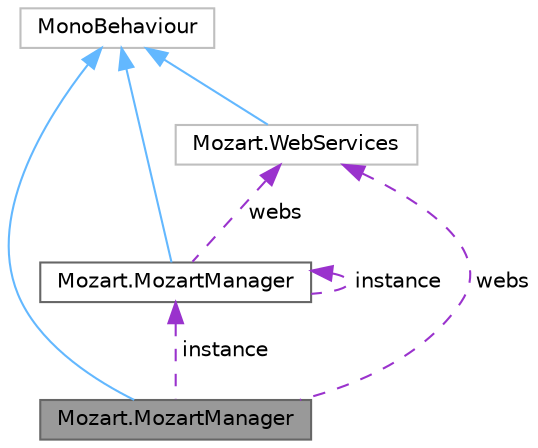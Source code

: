 digraph "Mozart.MozartManager"
{
 // LATEX_PDF_SIZE
  bgcolor="transparent";
  edge [fontname=Helvetica,fontsize=10,labelfontname=Helvetica,labelfontsize=10];
  node [fontname=Helvetica,fontsize=10,shape=box,height=0.2,width=0.4];
  Node1 [label="Mozart.MozartManager",height=0.2,width=0.4,color="gray40", fillcolor="grey60", style="filled", fontcolor="black",tooltip="The MozartManager is the brain of the entire Mozart system. You should create one of these when your ..."];
  Node2 -> Node1 [dir="back",color="steelblue1",style="solid"];
  Node2 [label="MonoBehaviour",height=0.2,width=0.4,color="grey75", fillcolor="white", style="filled",tooltip=" "];
  Node3 -> Node1 [dir="back",color="darkorchid3",style="dashed",label=" instance" ];
  Node3 [label="Mozart.MozartManager",height=0.2,width=0.4,color="gray40", fillcolor="white", style="filled",URL="$class_mozart_1_1_mozart_manager.html",tooltip="The MozartManager is the brain of the entire Mozart system. You should create one of these when your ..."];
  Node2 -> Node3 [dir="back",color="steelblue1",style="solid"];
  Node3 -> Node3 [dir="back",color="darkorchid3",style="dashed",label=" instance" ];
  Node4 -> Node3 [dir="back",color="darkorchid3",style="dashed",label=" webs" ];
  Node4 [label="Mozart.WebServices",height=0.2,width=0.4,color="grey75", fillcolor="white", style="filled",URL="$class_mozart_1_1_web_services.html",tooltip=" "];
  Node2 -> Node4 [dir="back",color="steelblue1",style="solid"];
  Node4 -> Node1 [dir="back",color="darkorchid3",style="dashed",label=" webs" ];
}
